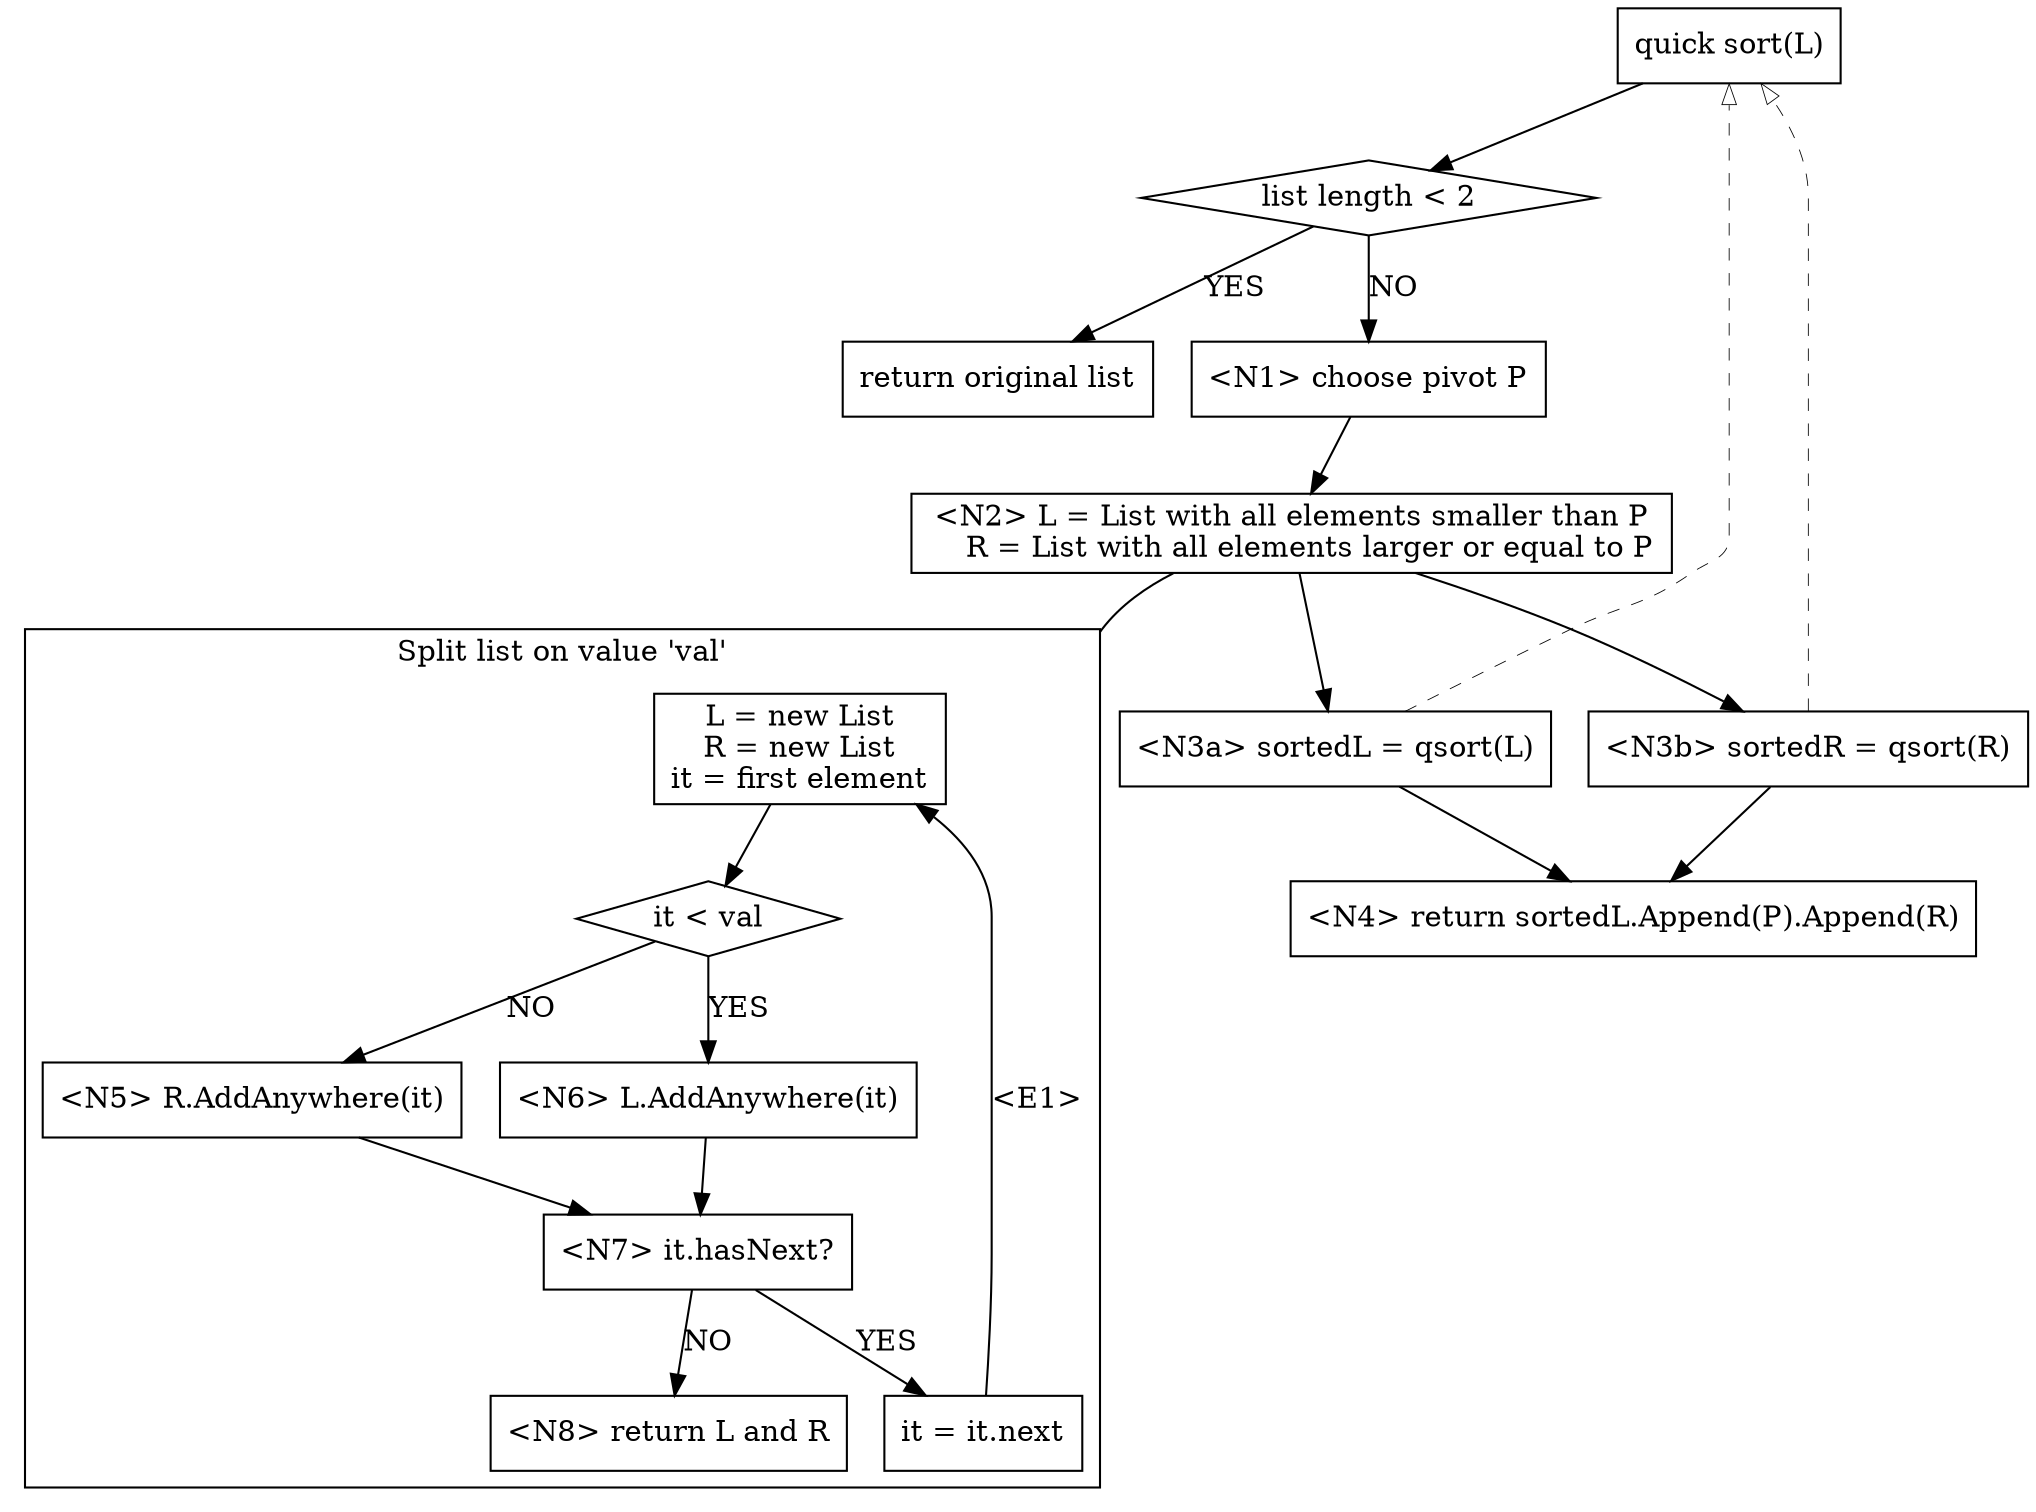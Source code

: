 digraph Q {
    node [shape = box];
    compound = true;

    begin [label = "quick sort(L)"];
    begin -> d1
    d1 [label = "list length < 2" shape = diamond];
    d1 -> "return original list" [label = "YES"];
    d1 -> s1 [label = "NO"];
    s1 [label = "<N1> choose pivot P"];
    s1 -> s2
    s2 [label =
    "<N2> L = List with all elements smaller than P
    R = List with all elements larger or equal to P"]
    s2 -> s31
    s2 -> s32
    s31 [label = "<N3a> sortedL = qsort(L)"]
    s32 [label = "<N3b> sortedR = qsort(R)"]
    s31 -> begin [style = dashed penwidth = 0.4 arrowhead = onormal]
    s32 -> begin [style = dashed penwidth = 0.4 arrowhead = onormal]
    s31 -> cEnd
    s32 -> cEnd
    cEnd [label = "<N4> return sortedL.Append(P).Append(R)"];
    s2 -> cluster1Connector [arrowhead = none, lhead = cluster1]


    subgraph cluster1 {
    node [shape = box];
    label = "Split list on value 'val'"
    cluster1Connector [shape = point style = invis]

    cBegin [label = "L = new List\nR = new List\nit = first element"];
    cBegin -> c1d1
    c1d1 [label = "it < val" shape = diamond];
    c1d1 -> c1s1 [label = "YES"];
    c1d1 -> c1s2 [label = "NO"];
    c1s1 [label = "<N6> L.AddAnywhere(it)"];
    c1s2 [label = "<N5> R.AddAnywhere(it)"];
    c1s1 -> c1d2
    c1s2 -> c1d2
    c1d2 [label = "<N7> it.hasNext?"];
    c1d2 -> c1s4 [label = "YES"];
    c1d2 -> "<N8> return L and R" [label = "NO"];
    c1s4 [label = "it = it.next"];
    c1s4 -> cBegin [label = "<E1>"];
    }

}
